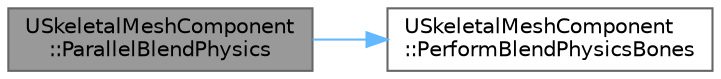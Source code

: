 digraph "USkeletalMeshComponent::ParallelBlendPhysics"
{
 // INTERACTIVE_SVG=YES
 // LATEX_PDF_SIZE
  bgcolor="transparent";
  edge [fontname=Helvetica,fontsize=10,labelfontname=Helvetica,labelfontsize=10];
  node [fontname=Helvetica,fontsize=10,shape=box,height=0.2,width=0.4];
  rankdir="LR";
  Node1 [id="Node000001",label="USkeletalMeshComponent\l::ParallelBlendPhysics",height=0.2,width=0.4,color="gray40", fillcolor="grey60", style="filled", fontcolor="black",tooltip=" "];
  Node1 -> Node2 [id="edge1_Node000001_Node000002",color="steelblue1",style="solid",tooltip=" "];
  Node2 [id="Node000002",label="USkeletalMeshComponent\l::PerformBlendPhysicsBones",height=0.2,width=0.4,color="grey40", fillcolor="white", style="filled",URL="$d2/d04/classUSkeletalMeshComponent.html#ac7d7c0fea5de339eade4dda0c0e767fc",tooltip=" "];
}

